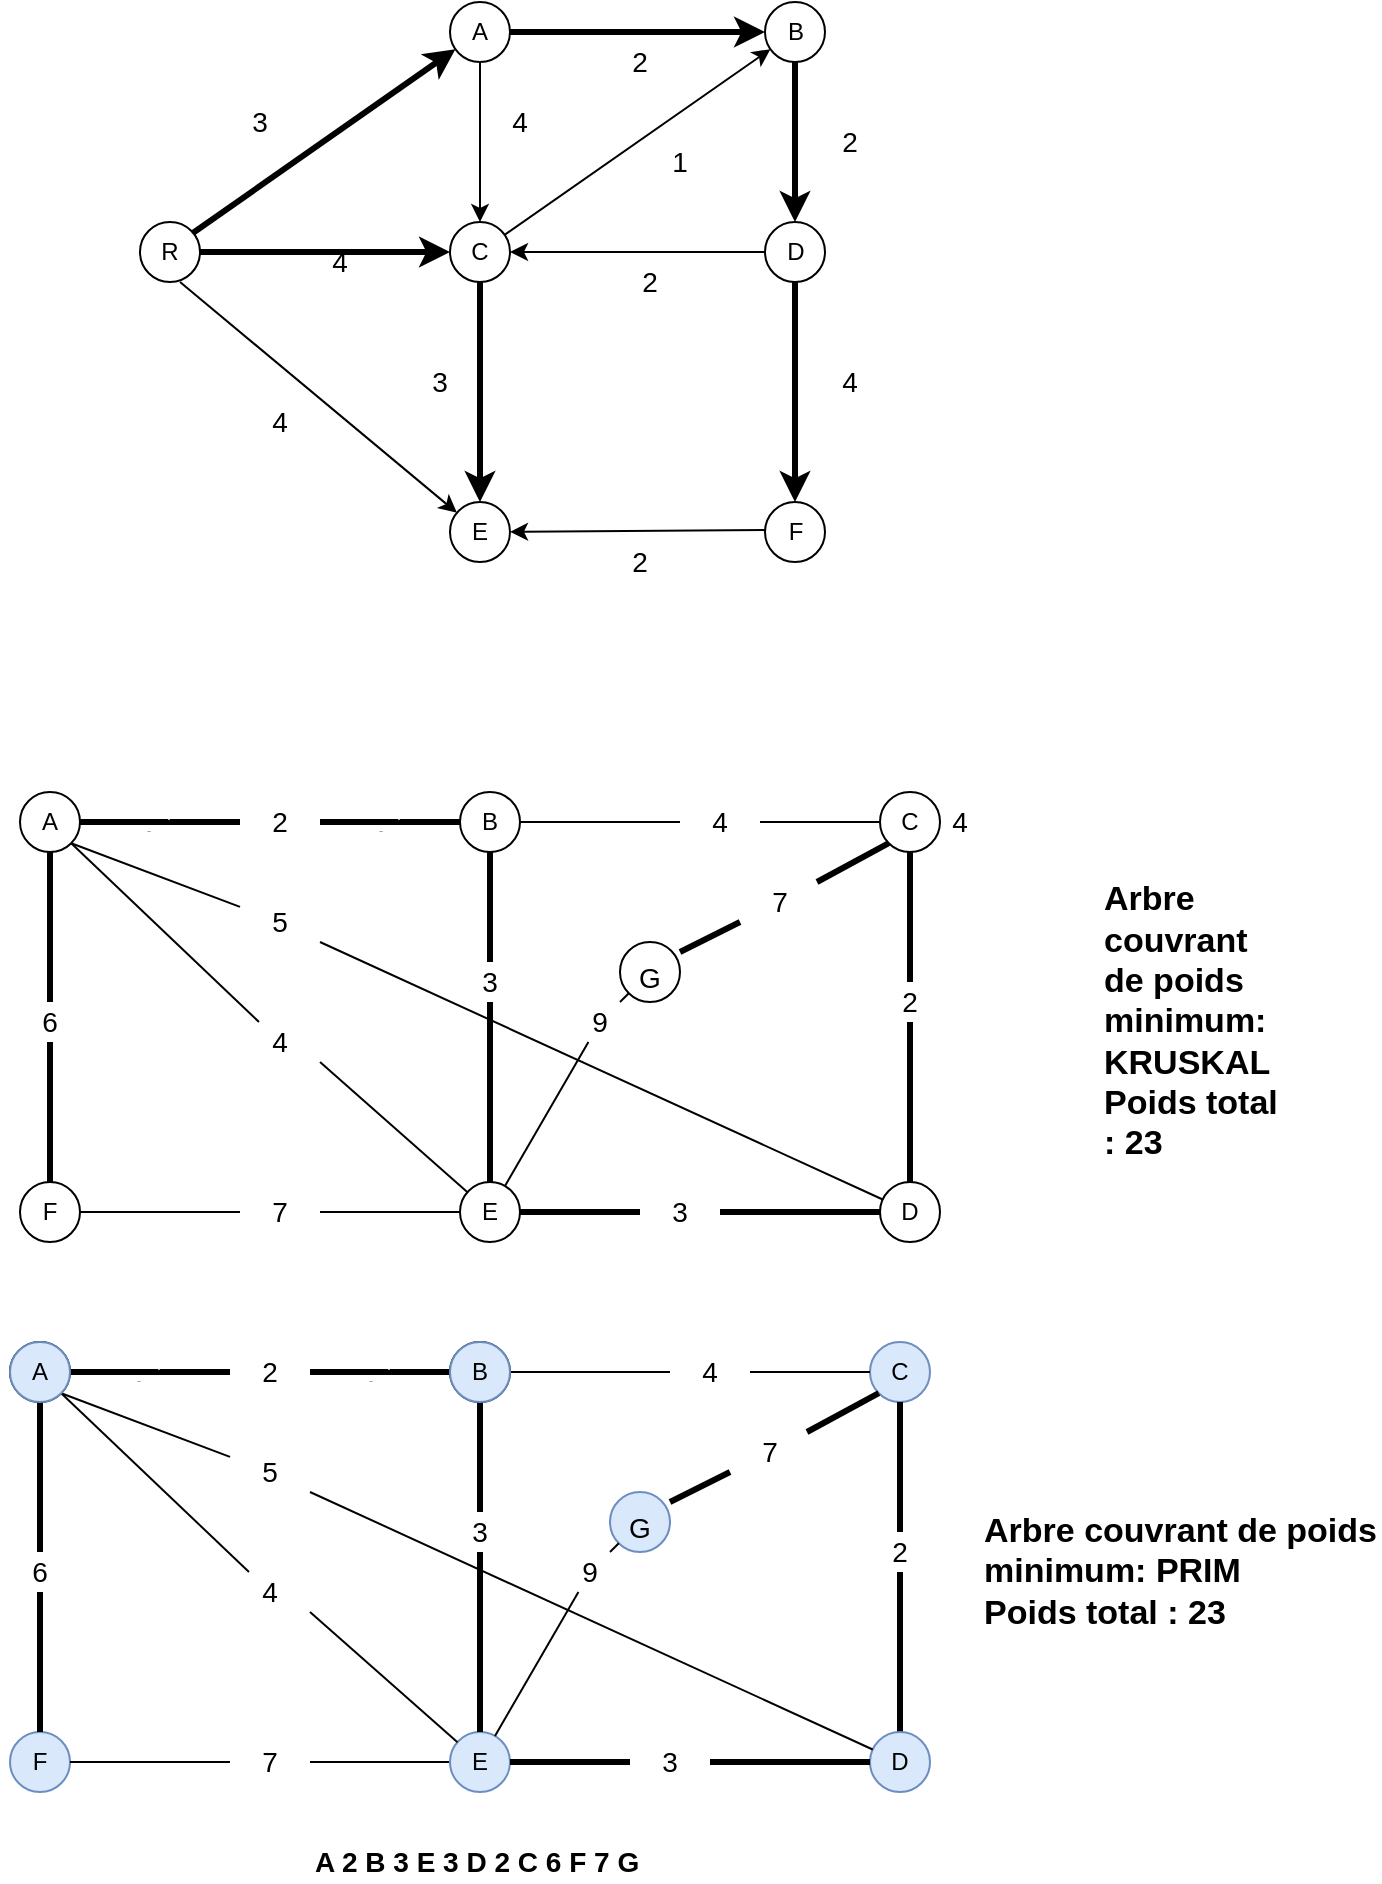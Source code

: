 <mxfile version="13.7.2" type="github">
  <diagram id="GtZ8i9lgS3yH1XoOPjZW" name="Page-1">
    <mxGraphModel dx="1102" dy="614" grid="1" gridSize="10" guides="1" tooltips="1" connect="1" arrows="1" fold="1" page="1" pageScale="1" pageWidth="827" pageHeight="1169" math="0" shadow="0">
      <root>
        <mxCell id="0" />
        <mxCell id="1" parent="0" />
        <object label="" placeholders="1" id="GZnLw8ghzT_1h8dibQ5w-348">
          <mxCell style="edgeStyle=orthogonalEdgeStyle;rounded=0;orthogonalLoop=1;jettySize=auto;html=1;endArrow=none;endFill=0;strokeWidth=3;fontSize=1;" edge="1" parent="1" source="GZnLw8ghzT_1h8dibQ5w-361" target="GZnLw8ghzT_1h8dibQ5w-353">
            <mxGeometry relative="1" as="geometry" />
          </mxCell>
        </object>
        <mxCell id="GZnLw8ghzT_1h8dibQ5w-349" value="Text" style="edgeLabel;html=1;align=center;verticalAlign=middle;resizable=0;points=[];fontSize=1;" vertex="1" connectable="0" parent="GZnLw8ghzT_1h8dibQ5w-348">
          <mxGeometry x="-0.158" y="-4" relative="1" as="geometry">
            <mxPoint as="offset" />
          </mxGeometry>
        </mxCell>
        <mxCell id="GZnLw8ghzT_1h8dibQ5w-350" value="Text" style="edgeLabel;html=1;align=center;verticalAlign=middle;resizable=0;points=[];fontSize=1;" vertex="1" connectable="0" parent="GZnLw8ghzT_1h8dibQ5w-348">
          <mxGeometry x="0.105" y="2" relative="1" as="geometry">
            <mxPoint as="offset" />
          </mxGeometry>
        </mxCell>
        <mxCell id="GZnLw8ghzT_1h8dibQ5w-320" value="" style="edgeStyle=orthogonalEdgeStyle;rounded=0;orthogonalLoop=1;jettySize=auto;html=1;endArrow=none;endFill=0;strokeWidth=1;fontSize=14;" edge="1" parent="1" source="GZnLw8ghzT_1h8dibQ5w-312">
          <mxGeometry relative="1" as="geometry">
            <mxPoint x="365" y="590" as="targetPoint" />
          </mxGeometry>
        </mxCell>
        <mxCell id="GZnLw8ghzT_1h8dibQ5w-152" style="edgeStyle=orthogonalEdgeStyle;rounded=0;orthogonalLoop=1;jettySize=auto;html=1;endArrow=none;endFill=0;strokeWidth=3;" edge="1" parent="1" source="GZnLw8ghzT_1h8dibQ5w-307" target="GZnLw8ghzT_1h8dibQ5w-159">
          <mxGeometry relative="1" as="geometry" />
        </mxCell>
        <mxCell id="GZnLw8ghzT_1h8dibQ5w-153" value="C" style="ellipse;whiteSpace=wrap;html=1;aspect=fixed;" vertex="1" parent="1">
          <mxGeometry x="560" y="585" width="30" height="30" as="geometry" />
        </mxCell>
        <mxCell id="GZnLw8ghzT_1h8dibQ5w-285" style="edgeStyle=orthogonalEdgeStyle;rounded=0;orthogonalLoop=1;jettySize=auto;html=1;entryX=0;entryY=0.5;entryDx=0;entryDy=0;endArrow=none;endFill=0;strokeWidth=1;fontSize=23;" edge="1" parent="1" source="GZnLw8ghzT_1h8dibQ5w-329" target="GZnLw8ghzT_1h8dibQ5w-163">
          <mxGeometry relative="1" as="geometry" />
        </mxCell>
        <mxCell id="GZnLw8ghzT_1h8dibQ5w-155" value="F" style="ellipse;whiteSpace=wrap;html=1;aspect=fixed;" vertex="1" parent="1">
          <mxGeometry x="130" y="780" width="30" height="30" as="geometry" />
        </mxCell>
        <mxCell id="GZnLw8ghzT_1h8dibQ5w-157" style="edgeStyle=orthogonalEdgeStyle;rounded=0;orthogonalLoop=1;jettySize=auto;html=1;endArrow=none;endFill=0;strokeWidth=3;fontSize=1;" edge="1" parent="1" source="GZnLw8ghzT_1h8dibQ5w-314" target="GZnLw8ghzT_1h8dibQ5w-155">
          <mxGeometry relative="1" as="geometry" />
        </mxCell>
        <object label="" placeholders="1" id="GZnLw8ghzT_1h8dibQ5w-288">
          <mxCell style="edgeStyle=orthogonalEdgeStyle;rounded=0;orthogonalLoop=1;jettySize=auto;html=1;endArrow=none;endFill=0;strokeWidth=3;fontSize=1;" edge="1" parent="1" source="GZnLw8ghzT_1h8dibQ5w-298" target="GZnLw8ghzT_1h8dibQ5w-160">
            <mxGeometry relative="1" as="geometry" />
          </mxCell>
        </object>
        <mxCell id="GZnLw8ghzT_1h8dibQ5w-289" value="Text" style="edgeLabel;html=1;align=center;verticalAlign=middle;resizable=0;points=[];fontSize=1;" vertex="1" connectable="0" parent="GZnLw8ghzT_1h8dibQ5w-288">
          <mxGeometry x="-0.158" y="-4" relative="1" as="geometry">
            <mxPoint as="offset" />
          </mxGeometry>
        </mxCell>
        <mxCell id="GZnLw8ghzT_1h8dibQ5w-290" value="Text" style="edgeLabel;html=1;align=center;verticalAlign=middle;resizable=0;points=[];fontSize=1;" vertex="1" connectable="0" parent="GZnLw8ghzT_1h8dibQ5w-288">
          <mxGeometry x="0.105" y="2" relative="1" as="geometry">
            <mxPoint as="offset" />
          </mxGeometry>
        </mxCell>
        <mxCell id="GZnLw8ghzT_1h8dibQ5w-158" value="A" style="ellipse;whiteSpace=wrap;html=1;aspect=fixed;" vertex="1" parent="1">
          <mxGeometry x="130" y="585" width="30" height="30" as="geometry" />
        </mxCell>
        <mxCell id="GZnLw8ghzT_1h8dibQ5w-159" value="D" style="ellipse;whiteSpace=wrap;html=1;aspect=fixed;" vertex="1" parent="1">
          <mxGeometry x="560" y="780" width="30" height="30" as="geometry" />
        </mxCell>
        <mxCell id="GZnLw8ghzT_1h8dibQ5w-396" style="edgeStyle=orthogonalEdgeStyle;rounded=0;sketch=0;orthogonalLoop=1;jettySize=auto;html=1;shadow=0;endArrow=none;endFill=0;strokeColor=#000000;strokeWidth=1;fontSize=14;" edge="1" parent="1" source="GZnLw8ghzT_1h8dibQ5w-321">
          <mxGeometry relative="1" as="geometry">
            <mxPoint x="560" y="600" as="targetPoint" />
          </mxGeometry>
        </mxCell>
        <mxCell id="GZnLw8ghzT_1h8dibQ5w-160" value="B" style="ellipse;whiteSpace=wrap;html=1;aspect=fixed;" vertex="1" parent="1">
          <mxGeometry x="350" y="585" width="30" height="30" as="geometry" />
        </mxCell>
        <mxCell id="GZnLw8ghzT_1h8dibQ5w-161" style="edgeStyle=orthogonalEdgeStyle;rounded=0;orthogonalLoop=1;jettySize=auto;html=1;endArrow=none;endFill=0;" edge="1" parent="1" source="GZnLw8ghzT_1h8dibQ5w-312" target="GZnLw8ghzT_1h8dibQ5w-160">
          <mxGeometry relative="1" as="geometry" />
        </mxCell>
        <mxCell id="GZnLw8ghzT_1h8dibQ5w-162" style="edgeStyle=orthogonalEdgeStyle;rounded=0;orthogonalLoop=1;jettySize=auto;html=1;endArrow=none;endFill=0;strokeWidth=3;fontSize=1;" edge="1" parent="1" source="GZnLw8ghzT_1h8dibQ5w-316" target="GZnLw8ghzT_1h8dibQ5w-159">
          <mxGeometry relative="1" as="geometry" />
        </mxCell>
        <mxCell id="GZnLw8ghzT_1h8dibQ5w-163" value="E" style="ellipse;whiteSpace=wrap;html=1;aspect=fixed;" vertex="1" parent="1">
          <mxGeometry x="350" y="780" width="30" height="30" as="geometry" />
        </mxCell>
        <mxCell id="GZnLw8ghzT_1h8dibQ5w-164" value="" style="endArrow=none;html=1;entryX=1;entryY=1;entryDx=0;entryDy=0;" edge="1" parent="1" source="GZnLw8ghzT_1h8dibQ5w-333" target="GZnLw8ghzT_1h8dibQ5w-158">
          <mxGeometry width="50" height="50" relative="1" as="geometry">
            <mxPoint x="500" y="530" as="sourcePoint" />
            <mxPoint x="550" y="480" as="targetPoint" />
          </mxGeometry>
        </mxCell>
        <mxCell id="GZnLw8ghzT_1h8dibQ5w-282" value="&lt;font style=&quot;font-size: 14px&quot;&gt;G&lt;/font&gt;" style="ellipse;whiteSpace=wrap;html=1;aspect=fixed;fontSize=23;" vertex="1" parent="1">
          <mxGeometry x="430" y="660" width="30" height="30" as="geometry" />
        </mxCell>
        <mxCell id="GZnLw8ghzT_1h8dibQ5w-284" value="" style="endArrow=none;html=1;strokeWidth=1;fontSize=23;" edge="1" parent="1" source="GZnLw8ghzT_1h8dibQ5w-336" target="GZnLw8ghzT_1h8dibQ5w-282">
          <mxGeometry width="50" height="50" relative="1" as="geometry">
            <mxPoint x="390" y="860" as="sourcePoint" />
            <mxPoint x="440" y="810" as="targetPoint" />
          </mxGeometry>
        </mxCell>
        <mxCell id="GZnLw8ghzT_1h8dibQ5w-286" value="" style="endArrow=none;html=1;strokeWidth=1;fontSize=23;exitX=1;exitY=1;exitDx=0;exitDy=0;" edge="1" parent="1" source="GZnLw8ghzT_1h8dibQ5w-331" target="GZnLw8ghzT_1h8dibQ5w-159">
          <mxGeometry width="50" height="50" relative="1" as="geometry">
            <mxPoint x="390" y="860" as="sourcePoint" />
            <mxPoint x="440" y="810" as="targetPoint" />
          </mxGeometry>
        </mxCell>
        <mxCell id="GZnLw8ghzT_1h8dibQ5w-298" value="2" style="text;html=1;strokeColor=none;fillColor=none;align=center;verticalAlign=middle;whiteSpace=wrap;rounded=0;fontSize=14;" vertex="1" parent="1">
          <mxGeometry x="240" y="590" width="40" height="20" as="geometry" />
        </mxCell>
        <object label="" placeholders="1" id="GZnLw8ghzT_1h8dibQ5w-304">
          <mxCell style="edgeStyle=orthogonalEdgeStyle;rounded=0;orthogonalLoop=1;jettySize=auto;html=1;endArrow=none;endFill=0;strokeWidth=3;fontSize=1;" edge="1" parent="1" source="GZnLw8ghzT_1h8dibQ5w-158" target="GZnLw8ghzT_1h8dibQ5w-298">
            <mxGeometry relative="1" as="geometry">
              <mxPoint x="160" y="600" as="sourcePoint" />
              <mxPoint x="350" y="600" as="targetPoint" />
            </mxGeometry>
          </mxCell>
        </object>
        <mxCell id="GZnLw8ghzT_1h8dibQ5w-305" value="Text" style="edgeLabel;html=1;align=center;verticalAlign=middle;resizable=0;points=[];fontSize=1;" vertex="1" connectable="0" parent="GZnLw8ghzT_1h8dibQ5w-304">
          <mxGeometry x="-0.158" y="-4" relative="1" as="geometry">
            <mxPoint as="offset" />
          </mxGeometry>
        </mxCell>
        <mxCell id="GZnLw8ghzT_1h8dibQ5w-306" value="Text" style="edgeLabel;html=1;align=center;verticalAlign=middle;resizable=0;points=[];fontSize=1;" vertex="1" connectable="0" parent="GZnLw8ghzT_1h8dibQ5w-304">
          <mxGeometry x="0.105" y="2" relative="1" as="geometry">
            <mxPoint as="offset" />
          </mxGeometry>
        </mxCell>
        <mxCell id="GZnLw8ghzT_1h8dibQ5w-307" value="2" style="text;html=1;strokeColor=none;fillColor=none;align=center;verticalAlign=middle;whiteSpace=wrap;rounded=0;fontSize=14;" vertex="1" parent="1">
          <mxGeometry x="555" y="680" width="40" height="20" as="geometry" />
        </mxCell>
        <mxCell id="GZnLw8ghzT_1h8dibQ5w-308" style="edgeStyle=orthogonalEdgeStyle;rounded=0;orthogonalLoop=1;jettySize=auto;html=1;endArrow=none;endFill=0;strokeWidth=3;" edge="1" parent="1" source="GZnLw8ghzT_1h8dibQ5w-153" target="GZnLw8ghzT_1h8dibQ5w-307">
          <mxGeometry relative="1" as="geometry">
            <mxPoint x="575" y="615" as="sourcePoint" />
            <mxPoint x="575" y="780" as="targetPoint" />
          </mxGeometry>
        </mxCell>
        <mxCell id="GZnLw8ghzT_1h8dibQ5w-309" value="" style="endArrow=none;html=1;strokeWidth=3;fontSize=14;entryX=0;entryY=1;entryDx=0;entryDy=0;" edge="1" parent="1" source="GZnLw8ghzT_1h8dibQ5w-310" target="GZnLw8ghzT_1h8dibQ5w-153">
          <mxGeometry width="50" height="50" relative="1" as="geometry">
            <mxPoint x="460" y="665" as="sourcePoint" />
            <mxPoint x="510" y="615" as="targetPoint" />
          </mxGeometry>
        </mxCell>
        <mxCell id="GZnLw8ghzT_1h8dibQ5w-310" value="7" style="text;html=1;strokeColor=none;fillColor=none;align=center;verticalAlign=middle;whiteSpace=wrap;rounded=0;fontSize=14;" vertex="1" parent="1">
          <mxGeometry x="490" y="630" width="40" height="20" as="geometry" />
        </mxCell>
        <mxCell id="GZnLw8ghzT_1h8dibQ5w-311" value="" style="endArrow=none;html=1;strokeWidth=3;fontSize=14;entryX=0;entryY=1;entryDx=0;entryDy=0;" edge="1" parent="1" target="GZnLw8ghzT_1h8dibQ5w-310">
          <mxGeometry width="50" height="50" relative="1" as="geometry">
            <mxPoint x="460" y="665" as="sourcePoint" />
            <mxPoint x="564.393" y="610.607" as="targetPoint" />
          </mxGeometry>
        </mxCell>
        <mxCell id="GZnLw8ghzT_1h8dibQ5w-312" value="3" style="text;html=1;strokeColor=none;fillColor=none;align=center;verticalAlign=middle;whiteSpace=wrap;rounded=0;fontSize=14;" vertex="1" parent="1">
          <mxGeometry x="345" y="670" width="40" height="20" as="geometry" />
        </mxCell>
        <mxCell id="GZnLw8ghzT_1h8dibQ5w-313" style="edgeStyle=orthogonalEdgeStyle;rounded=0;orthogonalLoop=1;jettySize=auto;html=1;endArrow=none;endFill=0;" edge="1" parent="1" source="GZnLw8ghzT_1h8dibQ5w-163" target="GZnLw8ghzT_1h8dibQ5w-312">
          <mxGeometry relative="1" as="geometry">
            <mxPoint x="365" y="780" as="sourcePoint" />
            <mxPoint x="365" y="615" as="targetPoint" />
          </mxGeometry>
        </mxCell>
        <mxCell id="GZnLw8ghzT_1h8dibQ5w-314" value="6" style="text;html=1;strokeColor=none;fillColor=none;align=center;verticalAlign=middle;whiteSpace=wrap;rounded=0;fontSize=14;" vertex="1" parent="1">
          <mxGeometry x="125" y="690" width="40" height="20" as="geometry" />
        </mxCell>
        <mxCell id="GZnLw8ghzT_1h8dibQ5w-315" style="edgeStyle=orthogonalEdgeStyle;rounded=0;orthogonalLoop=1;jettySize=auto;html=1;endArrow=none;endFill=0;strokeWidth=3;fontSize=1;" edge="1" parent="1" source="GZnLw8ghzT_1h8dibQ5w-158" target="GZnLw8ghzT_1h8dibQ5w-314">
          <mxGeometry relative="1" as="geometry">
            <mxPoint x="145" y="615" as="sourcePoint" />
            <mxPoint x="145" y="780" as="targetPoint" />
          </mxGeometry>
        </mxCell>
        <mxCell id="GZnLw8ghzT_1h8dibQ5w-316" value="3" style="text;html=1;strokeColor=none;fillColor=none;align=center;verticalAlign=middle;whiteSpace=wrap;rounded=0;fontSize=14;" vertex="1" parent="1">
          <mxGeometry x="440" y="785" width="40" height="20" as="geometry" />
        </mxCell>
        <mxCell id="GZnLw8ghzT_1h8dibQ5w-318" style="edgeStyle=orthogonalEdgeStyle;rounded=0;orthogonalLoop=1;jettySize=auto;html=1;endArrow=none;endFill=0;strokeWidth=1;fontSize=1;" edge="1" parent="1" source="GZnLw8ghzT_1h8dibQ5w-163" target="GZnLw8ghzT_1h8dibQ5w-316">
          <mxGeometry relative="1" as="geometry">
            <mxPoint x="380" y="795" as="sourcePoint" />
            <mxPoint x="560" y="795" as="targetPoint" />
          </mxGeometry>
        </mxCell>
        <mxCell id="GZnLw8ghzT_1h8dibQ5w-326" style="edgeStyle=orthogonalEdgeStyle;rounded=0;orthogonalLoop=1;jettySize=auto;html=1;endArrow=none;endFill=0;strokeWidth=3;" edge="1" parent="1">
          <mxGeometry relative="1" as="geometry">
            <mxPoint x="365" y="670" as="sourcePoint" />
            <mxPoint x="365" y="615" as="targetPoint" />
          </mxGeometry>
        </mxCell>
        <mxCell id="GZnLw8ghzT_1h8dibQ5w-327" style="edgeStyle=orthogonalEdgeStyle;rounded=0;orthogonalLoop=1;jettySize=auto;html=1;endArrow=none;endFill=0;strokeWidth=3;" edge="1" parent="1">
          <mxGeometry relative="1" as="geometry">
            <mxPoint x="365" y="780" as="sourcePoint" />
            <mxPoint x="365" y="690" as="targetPoint" />
          </mxGeometry>
        </mxCell>
        <mxCell id="GZnLw8ghzT_1h8dibQ5w-328" style="edgeStyle=orthogonalEdgeStyle;rounded=0;orthogonalLoop=1;jettySize=auto;html=1;endArrow=none;endFill=0;strokeWidth=3;fontSize=1;" edge="1" parent="1">
          <mxGeometry relative="1" as="geometry">
            <mxPoint x="380" y="795" as="sourcePoint" />
            <mxPoint x="440" y="795" as="targetPoint" />
          </mxGeometry>
        </mxCell>
        <mxCell id="GZnLw8ghzT_1h8dibQ5w-329" value="7" style="text;html=1;strokeColor=none;fillColor=none;align=center;verticalAlign=middle;whiteSpace=wrap;rounded=0;fontSize=14;" vertex="1" parent="1">
          <mxGeometry x="240" y="785" width="40" height="20" as="geometry" />
        </mxCell>
        <mxCell id="GZnLw8ghzT_1h8dibQ5w-330" style="edgeStyle=orthogonalEdgeStyle;rounded=0;orthogonalLoop=1;jettySize=auto;html=1;entryX=0;entryY=0.5;entryDx=0;entryDy=0;endArrow=none;endFill=0;strokeWidth=1;fontSize=23;" edge="1" parent="1" source="GZnLw8ghzT_1h8dibQ5w-155" target="GZnLw8ghzT_1h8dibQ5w-329">
          <mxGeometry relative="1" as="geometry">
            <mxPoint x="160" y="795" as="sourcePoint" />
            <mxPoint x="350" y="795" as="targetPoint" />
          </mxGeometry>
        </mxCell>
        <mxCell id="GZnLw8ghzT_1h8dibQ5w-331" value="5" style="text;html=1;strokeColor=none;fillColor=none;align=center;verticalAlign=middle;whiteSpace=wrap;rounded=0;fontSize=14;" vertex="1" parent="1">
          <mxGeometry x="240" y="640" width="40" height="20" as="geometry" />
        </mxCell>
        <mxCell id="GZnLw8ghzT_1h8dibQ5w-332" value="" style="endArrow=none;html=1;strokeWidth=1;fontSize=23;exitX=1;exitY=1;exitDx=0;exitDy=0;" edge="1" parent="1" source="GZnLw8ghzT_1h8dibQ5w-158" target="GZnLw8ghzT_1h8dibQ5w-331">
          <mxGeometry width="50" height="50" relative="1" as="geometry">
            <mxPoint x="155.607" y="610.607" as="sourcePoint" />
            <mxPoint x="561.266" y="788.969" as="targetPoint" />
          </mxGeometry>
        </mxCell>
        <mxCell id="GZnLw8ghzT_1h8dibQ5w-333" value="4" style="text;html=1;strokeColor=none;fillColor=none;align=center;verticalAlign=middle;whiteSpace=wrap;rounded=0;fontSize=14;" vertex="1" parent="1">
          <mxGeometry x="240" y="700" width="40" height="20" as="geometry" />
        </mxCell>
        <mxCell id="GZnLw8ghzT_1h8dibQ5w-334" value="" style="endArrow=none;html=1;entryX=1;entryY=1;entryDx=0;entryDy=0;" edge="1" parent="1" source="GZnLw8ghzT_1h8dibQ5w-163" target="GZnLw8ghzT_1h8dibQ5w-333">
          <mxGeometry width="50" height="50" relative="1" as="geometry">
            <mxPoint x="353.741" y="785.088" as="sourcePoint" />
            <mxPoint x="155.607" y="610.607" as="targetPoint" />
          </mxGeometry>
        </mxCell>
        <mxCell id="GZnLw8ghzT_1h8dibQ5w-336" value="9" style="text;html=1;strokeColor=none;fillColor=none;align=center;verticalAlign=middle;whiteSpace=wrap;rounded=0;fontSize=14;" vertex="1" parent="1">
          <mxGeometry x="400" y="690" width="40" height="20" as="geometry" />
        </mxCell>
        <mxCell id="GZnLw8ghzT_1h8dibQ5w-337" value="" style="endArrow=none;html=1;strokeWidth=1;fontSize=23;" edge="1" parent="1" source="GZnLw8ghzT_1h8dibQ5w-163" target="GZnLw8ghzT_1h8dibQ5w-336">
          <mxGeometry width="50" height="50" relative="1" as="geometry">
            <mxPoint x="373.294" y="782.501" as="sourcePoint" />
            <mxPoint x="436.679" y="687.481" as="targetPoint" />
          </mxGeometry>
        </mxCell>
        <mxCell id="GZnLw8ghzT_1h8dibQ5w-338" value="&lt;font style=&quot;font-size: 17px&quot;&gt;&lt;b&gt;Arbre couvrant de poids minimum: PRIM&lt;br&gt;&lt;/b&gt;&lt;b&gt;Poids total : 23&lt;/b&gt;&lt;b&gt;&lt;br&gt;&lt;/b&gt;&lt;/font&gt;" style="text;html=1;strokeColor=none;fillColor=none;align=left;verticalAlign=middle;whiteSpace=wrap;rounded=0;fontSize=14;" vertex="1" parent="1">
          <mxGeometry x="610" y="935" width="200" height="80" as="geometry" />
        </mxCell>
        <mxCell id="GZnLw8ghzT_1h8dibQ5w-340" value="" style="edgeStyle=orthogonalEdgeStyle;rounded=0;orthogonalLoop=1;jettySize=auto;html=1;endArrow=none;endFill=0;strokeWidth=1;fontSize=14;" edge="1" parent="1" source="GZnLw8ghzT_1h8dibQ5w-370">
          <mxGeometry relative="1" as="geometry">
            <mxPoint x="360" y="865" as="targetPoint" />
          </mxGeometry>
        </mxCell>
        <mxCell id="GZnLw8ghzT_1h8dibQ5w-342" style="edgeStyle=orthogonalEdgeStyle;rounded=0;orthogonalLoop=1;jettySize=auto;html=1;endArrow=none;endFill=0;strokeWidth=1;fontSize=1;" edge="1" parent="1" source="GZnLw8ghzT_1h8dibQ5w-376" target="GZnLw8ghzT_1h8dibQ5w-353">
          <mxGeometry relative="1" as="geometry" />
        </mxCell>
        <mxCell id="GZnLw8ghzT_1h8dibQ5w-343" style="edgeStyle=orthogonalEdgeStyle;rounded=0;orthogonalLoop=1;jettySize=auto;html=1;endArrow=none;endFill=0;strokeWidth=3;" edge="1" parent="1" source="GZnLw8ghzT_1h8dibQ5w-365" target="GZnLw8ghzT_1h8dibQ5w-352">
          <mxGeometry relative="1" as="geometry" />
        </mxCell>
        <mxCell id="GZnLw8ghzT_1h8dibQ5w-344" value="C" style="ellipse;whiteSpace=wrap;html=1;aspect=fixed;fillColor=#dae8fc;strokeColor=#6c8ebf;" vertex="1" parent="1">
          <mxGeometry x="555" y="860" width="30" height="30" as="geometry" />
        </mxCell>
        <mxCell id="GZnLw8ghzT_1h8dibQ5w-345" style="edgeStyle=orthogonalEdgeStyle;rounded=0;orthogonalLoop=1;jettySize=auto;html=1;entryX=0;entryY=0.5;entryDx=0;entryDy=0;endArrow=none;endFill=0;strokeWidth=1;fontSize=23;" edge="1" parent="1" source="GZnLw8ghzT_1h8dibQ5w-381" target="GZnLw8ghzT_1h8dibQ5w-356">
          <mxGeometry relative="1" as="geometry" />
        </mxCell>
        <mxCell id="GZnLw8ghzT_1h8dibQ5w-346" value="F" style="ellipse;whiteSpace=wrap;html=1;aspect=fixed;fillColor=#dae8fc;strokeColor=#6c8ebf;" vertex="1" parent="1">
          <mxGeometry x="125" y="1055" width="30" height="30" as="geometry" />
        </mxCell>
        <mxCell id="GZnLw8ghzT_1h8dibQ5w-351" value="A" style="ellipse;whiteSpace=wrap;html=1;aspect=fixed;" vertex="1" parent="1">
          <mxGeometry x="125" y="860" width="30" height="30" as="geometry" />
        </mxCell>
        <mxCell id="GZnLw8ghzT_1h8dibQ5w-352" value="D" style="ellipse;whiteSpace=wrap;html=1;aspect=fixed;fillColor=#dae8fc;strokeColor=#6c8ebf;" vertex="1" parent="1">
          <mxGeometry x="555" y="1055" width="30" height="30" as="geometry" />
        </mxCell>
        <mxCell id="GZnLw8ghzT_1h8dibQ5w-353" value="B" style="ellipse;whiteSpace=wrap;html=1;aspect=fixed;" vertex="1" parent="1">
          <mxGeometry x="345" y="860" width="30" height="30" as="geometry" />
        </mxCell>
        <mxCell id="GZnLw8ghzT_1h8dibQ5w-354" style="edgeStyle=orthogonalEdgeStyle;rounded=0;orthogonalLoop=1;jettySize=auto;html=1;endArrow=none;endFill=0;" edge="1" parent="1" source="GZnLw8ghzT_1h8dibQ5w-370" target="GZnLw8ghzT_1h8dibQ5w-353">
          <mxGeometry relative="1" as="geometry" />
        </mxCell>
        <mxCell id="GZnLw8ghzT_1h8dibQ5w-355" style="edgeStyle=orthogonalEdgeStyle;rounded=0;orthogonalLoop=1;jettySize=auto;html=1;endArrow=none;endFill=0;strokeWidth=3;fontSize=1;" edge="1" parent="1" source="GZnLw8ghzT_1h8dibQ5w-374" target="GZnLw8ghzT_1h8dibQ5w-352">
          <mxGeometry relative="1" as="geometry" />
        </mxCell>
        <mxCell id="GZnLw8ghzT_1h8dibQ5w-356" value="E" style="ellipse;whiteSpace=wrap;html=1;aspect=fixed;fillColor=#dae8fc;strokeColor=#6c8ebf;" vertex="1" parent="1">
          <mxGeometry x="345" y="1055" width="30" height="30" as="geometry" />
        </mxCell>
        <mxCell id="GZnLw8ghzT_1h8dibQ5w-357" value="" style="endArrow=none;html=1;entryX=1;entryY=1;entryDx=0;entryDy=0;" edge="1" parent="1" source="GZnLw8ghzT_1h8dibQ5w-385" target="GZnLw8ghzT_1h8dibQ5w-351">
          <mxGeometry width="50" height="50" relative="1" as="geometry">
            <mxPoint x="495" y="805" as="sourcePoint" />
            <mxPoint x="545" y="755" as="targetPoint" />
          </mxGeometry>
        </mxCell>
        <mxCell id="GZnLw8ghzT_1h8dibQ5w-358" value="&lt;font style=&quot;font-size: 14px&quot;&gt;G&lt;/font&gt;" style="ellipse;whiteSpace=wrap;html=1;aspect=fixed;fontSize=23;fillColor=#dae8fc;strokeColor=#6c8ebf;" vertex="1" parent="1">
          <mxGeometry x="425" y="935" width="30" height="30" as="geometry" />
        </mxCell>
        <mxCell id="GZnLw8ghzT_1h8dibQ5w-359" value="" style="endArrow=none;html=1;strokeWidth=1;fontSize=23;" edge="1" parent="1" source="GZnLw8ghzT_1h8dibQ5w-387" target="GZnLw8ghzT_1h8dibQ5w-358">
          <mxGeometry width="50" height="50" relative="1" as="geometry">
            <mxPoint x="385" y="1135" as="sourcePoint" />
            <mxPoint x="435" y="1085" as="targetPoint" />
          </mxGeometry>
        </mxCell>
        <mxCell id="GZnLw8ghzT_1h8dibQ5w-360" value="" style="endArrow=none;html=1;strokeWidth=1;fontSize=23;exitX=1;exitY=1;exitDx=0;exitDy=0;" edge="1" parent="1" source="GZnLw8ghzT_1h8dibQ5w-383" target="GZnLw8ghzT_1h8dibQ5w-352">
          <mxGeometry width="50" height="50" relative="1" as="geometry">
            <mxPoint x="385" y="1135" as="sourcePoint" />
            <mxPoint x="435" y="1085" as="targetPoint" />
          </mxGeometry>
        </mxCell>
        <mxCell id="GZnLw8ghzT_1h8dibQ5w-361" value="2" style="text;html=1;strokeColor=none;fillColor=none;align=center;verticalAlign=middle;whiteSpace=wrap;rounded=0;fontSize=14;" vertex="1" parent="1">
          <mxGeometry x="235" y="865" width="40" height="20" as="geometry" />
        </mxCell>
        <object label="" placeholders="1" id="GZnLw8ghzT_1h8dibQ5w-362">
          <mxCell style="edgeStyle=orthogonalEdgeStyle;rounded=0;orthogonalLoop=1;jettySize=auto;html=1;endArrow=none;endFill=0;strokeWidth=3;fontSize=1;" edge="1" parent="1" source="GZnLw8ghzT_1h8dibQ5w-351" target="GZnLw8ghzT_1h8dibQ5w-361">
            <mxGeometry relative="1" as="geometry">
              <mxPoint x="155" y="875" as="sourcePoint" />
              <mxPoint x="345" y="875" as="targetPoint" />
            </mxGeometry>
          </mxCell>
        </object>
        <mxCell id="GZnLw8ghzT_1h8dibQ5w-363" value="Text" style="edgeLabel;html=1;align=center;verticalAlign=middle;resizable=0;points=[];fontSize=1;" vertex="1" connectable="0" parent="GZnLw8ghzT_1h8dibQ5w-362">
          <mxGeometry x="-0.158" y="-4" relative="1" as="geometry">
            <mxPoint as="offset" />
          </mxGeometry>
        </mxCell>
        <mxCell id="GZnLw8ghzT_1h8dibQ5w-364" value="Text" style="edgeLabel;html=1;align=center;verticalAlign=middle;resizable=0;points=[];fontSize=1;" vertex="1" connectable="0" parent="GZnLw8ghzT_1h8dibQ5w-362">
          <mxGeometry x="0.105" y="2" relative="1" as="geometry">
            <mxPoint as="offset" />
          </mxGeometry>
        </mxCell>
        <mxCell id="GZnLw8ghzT_1h8dibQ5w-365" value="2" style="text;html=1;strokeColor=none;fillColor=none;align=center;verticalAlign=middle;whiteSpace=wrap;rounded=0;fontSize=14;" vertex="1" parent="1">
          <mxGeometry x="550" y="955" width="40" height="20" as="geometry" />
        </mxCell>
        <mxCell id="GZnLw8ghzT_1h8dibQ5w-366" style="edgeStyle=orthogonalEdgeStyle;rounded=0;orthogonalLoop=1;jettySize=auto;html=1;endArrow=none;endFill=0;strokeWidth=3;" edge="1" parent="1" source="GZnLw8ghzT_1h8dibQ5w-344" target="GZnLw8ghzT_1h8dibQ5w-365">
          <mxGeometry relative="1" as="geometry">
            <mxPoint x="570" y="890" as="sourcePoint" />
            <mxPoint x="570" y="1055" as="targetPoint" />
          </mxGeometry>
        </mxCell>
        <mxCell id="GZnLw8ghzT_1h8dibQ5w-367" value="" style="endArrow=none;html=1;strokeWidth=3;fontSize=14;entryX=0;entryY=1;entryDx=0;entryDy=0;" edge="1" parent="1" source="GZnLw8ghzT_1h8dibQ5w-368" target="GZnLw8ghzT_1h8dibQ5w-344">
          <mxGeometry width="50" height="50" relative="1" as="geometry">
            <mxPoint x="455" y="940" as="sourcePoint" />
            <mxPoint x="505" y="890" as="targetPoint" />
          </mxGeometry>
        </mxCell>
        <mxCell id="GZnLw8ghzT_1h8dibQ5w-368" value="7" style="text;html=1;strokeColor=none;fillColor=none;align=center;verticalAlign=middle;whiteSpace=wrap;rounded=0;fontSize=14;" vertex="1" parent="1">
          <mxGeometry x="485" y="905" width="40" height="20" as="geometry" />
        </mxCell>
        <mxCell id="GZnLw8ghzT_1h8dibQ5w-369" value="" style="endArrow=none;html=1;strokeWidth=3;fontSize=14;entryX=0;entryY=1;entryDx=0;entryDy=0;" edge="1" parent="1" target="GZnLw8ghzT_1h8dibQ5w-368">
          <mxGeometry width="50" height="50" relative="1" as="geometry">
            <mxPoint x="455" y="940" as="sourcePoint" />
            <mxPoint x="559.393" y="885.607" as="targetPoint" />
          </mxGeometry>
        </mxCell>
        <mxCell id="GZnLw8ghzT_1h8dibQ5w-370" value="3" style="text;html=1;strokeColor=none;fillColor=none;align=center;verticalAlign=middle;whiteSpace=wrap;rounded=0;fontSize=14;" vertex="1" parent="1">
          <mxGeometry x="340" y="945" width="40" height="20" as="geometry" />
        </mxCell>
        <mxCell id="GZnLw8ghzT_1h8dibQ5w-371" style="edgeStyle=orthogonalEdgeStyle;rounded=0;orthogonalLoop=1;jettySize=auto;html=1;endArrow=none;endFill=0;" edge="1" parent="1" source="GZnLw8ghzT_1h8dibQ5w-356" target="GZnLw8ghzT_1h8dibQ5w-370">
          <mxGeometry relative="1" as="geometry">
            <mxPoint x="360" y="1055" as="sourcePoint" />
            <mxPoint x="360" y="890" as="targetPoint" />
          </mxGeometry>
        </mxCell>
        <mxCell id="GZnLw8ghzT_1h8dibQ5w-373" style="edgeStyle=orthogonalEdgeStyle;rounded=0;orthogonalLoop=1;jettySize=auto;html=1;endArrow=none;endFill=0;strokeWidth=3;fontSize=1;entryX=0.5;entryY=0;entryDx=0;entryDy=0;" edge="1" parent="1" source="GZnLw8ghzT_1h8dibQ5w-372" target="GZnLw8ghzT_1h8dibQ5w-346">
          <mxGeometry relative="1" as="geometry">
            <mxPoint x="140" y="890" as="sourcePoint" />
            <mxPoint x="140" y="1055" as="targetPoint" />
          </mxGeometry>
        </mxCell>
        <mxCell id="GZnLw8ghzT_1h8dibQ5w-374" value="3" style="text;html=1;strokeColor=none;fillColor=none;align=center;verticalAlign=middle;whiteSpace=wrap;rounded=0;fontSize=14;" vertex="1" parent="1">
          <mxGeometry x="435" y="1060" width="40" height="20" as="geometry" />
        </mxCell>
        <mxCell id="GZnLw8ghzT_1h8dibQ5w-375" style="edgeStyle=orthogonalEdgeStyle;rounded=0;orthogonalLoop=1;jettySize=auto;html=1;endArrow=none;endFill=0;strokeWidth=1;fontSize=1;" edge="1" parent="1" source="GZnLw8ghzT_1h8dibQ5w-356" target="GZnLw8ghzT_1h8dibQ5w-374">
          <mxGeometry relative="1" as="geometry">
            <mxPoint x="375" y="1070" as="sourcePoint" />
            <mxPoint x="555" y="1070" as="targetPoint" />
          </mxGeometry>
        </mxCell>
        <mxCell id="GZnLw8ghzT_1h8dibQ5w-376" value="4" style="text;html=1;strokeColor=none;fillColor=none;align=center;verticalAlign=middle;whiteSpace=wrap;rounded=0;fontSize=14;" vertex="1" parent="1">
          <mxGeometry x="455" y="865" width="40" height="20" as="geometry" />
        </mxCell>
        <mxCell id="GZnLw8ghzT_1h8dibQ5w-377" style="edgeStyle=orthogonalEdgeStyle;rounded=0;orthogonalLoop=1;jettySize=auto;html=1;endArrow=none;endFill=0;strokeWidth=1;fontSize=1;" edge="1" parent="1" source="GZnLw8ghzT_1h8dibQ5w-344" target="GZnLw8ghzT_1h8dibQ5w-376">
          <mxGeometry relative="1" as="geometry">
            <mxPoint x="555" y="875" as="sourcePoint" />
            <mxPoint x="375" y="875" as="targetPoint" />
          </mxGeometry>
        </mxCell>
        <mxCell id="GZnLw8ghzT_1h8dibQ5w-378" style="edgeStyle=orthogonalEdgeStyle;rounded=0;orthogonalLoop=1;jettySize=auto;html=1;endArrow=none;endFill=0;strokeWidth=3;" edge="1" parent="1">
          <mxGeometry relative="1" as="geometry">
            <mxPoint x="360" y="945" as="sourcePoint" />
            <mxPoint x="360" y="890" as="targetPoint" />
          </mxGeometry>
        </mxCell>
        <mxCell id="GZnLw8ghzT_1h8dibQ5w-379" style="edgeStyle=orthogonalEdgeStyle;rounded=0;orthogonalLoop=1;jettySize=auto;html=1;endArrow=none;endFill=0;strokeWidth=3;" edge="1" parent="1">
          <mxGeometry relative="1" as="geometry">
            <mxPoint x="360" y="1055" as="sourcePoint" />
            <mxPoint x="360" y="965" as="targetPoint" />
          </mxGeometry>
        </mxCell>
        <mxCell id="GZnLw8ghzT_1h8dibQ5w-380" style="edgeStyle=orthogonalEdgeStyle;rounded=0;orthogonalLoop=1;jettySize=auto;html=1;endArrow=none;endFill=0;strokeWidth=3;fontSize=1;" edge="1" parent="1">
          <mxGeometry relative="1" as="geometry">
            <mxPoint x="375" y="1070" as="sourcePoint" />
            <mxPoint x="435" y="1070" as="targetPoint" />
          </mxGeometry>
        </mxCell>
        <mxCell id="GZnLw8ghzT_1h8dibQ5w-381" value="7" style="text;html=1;strokeColor=none;fillColor=none;align=center;verticalAlign=middle;whiteSpace=wrap;rounded=0;fontSize=14;" vertex="1" parent="1">
          <mxGeometry x="235" y="1060" width="40" height="20" as="geometry" />
        </mxCell>
        <mxCell id="GZnLw8ghzT_1h8dibQ5w-382" style="edgeStyle=orthogonalEdgeStyle;rounded=0;orthogonalLoop=1;jettySize=auto;html=1;entryX=0;entryY=0.5;entryDx=0;entryDy=0;endArrow=none;endFill=0;strokeWidth=1;fontSize=23;" edge="1" parent="1" source="GZnLw8ghzT_1h8dibQ5w-346" target="GZnLw8ghzT_1h8dibQ5w-381">
          <mxGeometry relative="1" as="geometry">
            <mxPoint x="155" y="1070" as="sourcePoint" />
            <mxPoint x="345" y="1070" as="targetPoint" />
          </mxGeometry>
        </mxCell>
        <mxCell id="GZnLw8ghzT_1h8dibQ5w-383" value="5" style="text;html=1;strokeColor=none;fillColor=none;align=center;verticalAlign=middle;whiteSpace=wrap;rounded=0;fontSize=14;" vertex="1" parent="1">
          <mxGeometry x="235" y="915" width="40" height="20" as="geometry" />
        </mxCell>
        <mxCell id="GZnLw8ghzT_1h8dibQ5w-384" value="" style="endArrow=none;html=1;strokeWidth=1;fontSize=23;exitX=1;exitY=1;exitDx=0;exitDy=0;" edge="1" parent="1" source="GZnLw8ghzT_1h8dibQ5w-351" target="GZnLw8ghzT_1h8dibQ5w-383">
          <mxGeometry width="50" height="50" relative="1" as="geometry">
            <mxPoint x="150.607" y="885.607" as="sourcePoint" />
            <mxPoint x="556.266" y="1063.969" as="targetPoint" />
          </mxGeometry>
        </mxCell>
        <mxCell id="GZnLw8ghzT_1h8dibQ5w-385" value="4" style="text;html=1;strokeColor=none;fillColor=none;align=center;verticalAlign=middle;whiteSpace=wrap;rounded=0;fontSize=14;" vertex="1" parent="1">
          <mxGeometry x="235" y="975" width="40" height="20" as="geometry" />
        </mxCell>
        <mxCell id="GZnLw8ghzT_1h8dibQ5w-386" value="" style="endArrow=none;html=1;entryX=1;entryY=1;entryDx=0;entryDy=0;" edge="1" parent="1" source="GZnLw8ghzT_1h8dibQ5w-356" target="GZnLw8ghzT_1h8dibQ5w-385">
          <mxGeometry width="50" height="50" relative="1" as="geometry">
            <mxPoint x="348.741" y="1060.088" as="sourcePoint" />
            <mxPoint x="150.607" y="885.607" as="targetPoint" />
          </mxGeometry>
        </mxCell>
        <mxCell id="GZnLw8ghzT_1h8dibQ5w-387" value="9" style="text;html=1;strokeColor=none;fillColor=none;align=center;verticalAlign=middle;whiteSpace=wrap;rounded=0;fontSize=14;" vertex="1" parent="1">
          <mxGeometry x="395" y="965" width="40" height="20" as="geometry" />
        </mxCell>
        <mxCell id="GZnLw8ghzT_1h8dibQ5w-388" value="" style="endArrow=none;html=1;strokeWidth=1;fontSize=23;" edge="1" parent="1" source="GZnLw8ghzT_1h8dibQ5w-356" target="GZnLw8ghzT_1h8dibQ5w-387">
          <mxGeometry width="50" height="50" relative="1" as="geometry">
            <mxPoint x="368.294" y="1057.501" as="sourcePoint" />
            <mxPoint x="431.679" y="962.481" as="targetPoint" />
          </mxGeometry>
        </mxCell>
        <mxCell id="GZnLw8ghzT_1h8dibQ5w-372" value="6" style="text;html=1;strokeColor=none;fillColor=none;align=center;verticalAlign=middle;whiteSpace=wrap;rounded=0;fontSize=14;" vertex="1" parent="1">
          <mxGeometry x="120" y="965" width="40" height="20" as="geometry" />
        </mxCell>
        <mxCell id="GZnLw8ghzT_1h8dibQ5w-391" style="edgeStyle=orthogonalEdgeStyle;rounded=0;orthogonalLoop=1;jettySize=auto;html=1;endArrow=none;endFill=0;strokeWidth=3;fontSize=1;entryX=0.5;entryY=0;entryDx=0;entryDy=0;" edge="1" parent="1" source="GZnLw8ghzT_1h8dibQ5w-351" target="GZnLw8ghzT_1h8dibQ5w-372">
          <mxGeometry relative="1" as="geometry">
            <mxPoint x="140" y="890" as="sourcePoint" />
            <mxPoint x="140" y="1055" as="targetPoint" />
          </mxGeometry>
        </mxCell>
        <mxCell id="GZnLw8ghzT_1h8dibQ5w-394" value="4" style="text;html=1;strokeColor=none;fillColor=none;align=center;verticalAlign=middle;whiteSpace=wrap;rounded=0;fontSize=14;" vertex="1" parent="1">
          <mxGeometry x="580" y="590" width="40" height="20" as="geometry" />
        </mxCell>
        <mxCell id="GZnLw8ghzT_1h8dibQ5w-321" value="4" style="text;html=1;strokeColor=none;fillColor=none;align=center;verticalAlign=middle;whiteSpace=wrap;rounded=0;fontSize=14;" vertex="1" parent="1">
          <mxGeometry x="460" y="590" width="40" height="20" as="geometry" />
        </mxCell>
        <mxCell id="GZnLw8ghzT_1h8dibQ5w-397" style="edgeStyle=orthogonalEdgeStyle;rounded=0;sketch=0;orthogonalLoop=1;jettySize=auto;html=1;shadow=0;endArrow=none;endFill=0;strokeColor=#000000;strokeWidth=1;fontSize=14;" edge="1" parent="1" source="GZnLw8ghzT_1h8dibQ5w-160" target="GZnLw8ghzT_1h8dibQ5w-321">
          <mxGeometry relative="1" as="geometry">
            <mxPoint x="560" y="600" as="targetPoint" />
            <mxPoint x="380" y="600" as="sourcePoint" />
          </mxGeometry>
        </mxCell>
        <mxCell id="GZnLw8ghzT_1h8dibQ5w-401" value="B" style="ellipse;whiteSpace=wrap;html=1;aspect=fixed;fillColor=#dae8fc;strokeColor=#6c8ebf;" vertex="1" parent="1">
          <mxGeometry x="345" y="860" width="30" height="30" as="geometry" />
        </mxCell>
        <mxCell id="GZnLw8ghzT_1h8dibQ5w-402" value="A" style="ellipse;whiteSpace=wrap;html=1;aspect=fixed;fillColor=#dae8fc;strokeColor=#6c8ebf;" vertex="1" parent="1">
          <mxGeometry x="125" y="860" width="30" height="30" as="geometry" />
        </mxCell>
        <mxCell id="GZnLw8ghzT_1h8dibQ5w-411" value="&lt;font style=&quot;font-size: 17px&quot;&gt;&lt;b&gt;Arbre couvrant de poids minimum: KRUSKAL&amp;nbsp;&amp;nbsp;&lt;br&gt;Poids total : 23&lt;br&gt;&lt;/b&gt;&lt;/font&gt;" style="text;html=1;strokeColor=none;fillColor=none;align=left;verticalAlign=middle;whiteSpace=wrap;rounded=0;fontSize=14;" vertex="1" parent="1">
          <mxGeometry x="670" y="660" width="40" height="80" as="geometry" />
        </mxCell>
        <mxCell id="GZnLw8ghzT_1h8dibQ5w-412" value="&lt;b&gt;A 2 B 3 E 3 D 2 C 6 F 7 G&amp;nbsp;&lt;/b&gt;" style="text;html=1;strokeColor=none;fillColor=none;align=center;verticalAlign=middle;whiteSpace=wrap;rounded=0;fontSize=14;" vertex="1" parent="1">
          <mxGeometry x="187.5" y="1110" width="345" height="20" as="geometry" />
        </mxCell>
        <mxCell id="GZnLw8ghzT_1h8dibQ5w-416" value="A" style="ellipse;whiteSpace=wrap;html=1;aspect=fixed;" vertex="1" parent="1">
          <mxGeometry x="345" y="190" width="30" height="30" as="geometry" />
        </mxCell>
        <mxCell id="GZnLw8ghzT_1h8dibQ5w-417" value="C" style="ellipse;whiteSpace=wrap;html=1;aspect=fixed;" vertex="1" parent="1">
          <mxGeometry x="345" y="300" width="30" height="30" as="geometry" />
        </mxCell>
        <mxCell id="GZnLw8ghzT_1h8dibQ5w-418" value="E" style="ellipse;whiteSpace=wrap;html=1;aspect=fixed;" vertex="1" parent="1">
          <mxGeometry x="345" y="440" width="30" height="30" as="geometry" />
        </mxCell>
        <mxCell id="GZnLw8ghzT_1h8dibQ5w-420" value="D" style="ellipse;whiteSpace=wrap;html=1;aspect=fixed;" vertex="1" parent="1">
          <mxGeometry x="502.5" y="300" width="30" height="30" as="geometry" />
        </mxCell>
        <mxCell id="GZnLw8ghzT_1h8dibQ5w-421" value="B" style="ellipse;whiteSpace=wrap;html=1;aspect=fixed;" vertex="1" parent="1">
          <mxGeometry x="502.5" y="190" width="30" height="30" as="geometry" />
        </mxCell>
        <mxCell id="GZnLw8ghzT_1h8dibQ5w-424" value="" style="endArrow=classic;html=1;shadow=0;strokeColor=#000000;strokeWidth=3;fontSize=14;" edge="1" parent="1" target="GZnLw8ghzT_1h8dibQ5w-416">
          <mxGeometry width="50" height="50" relative="1" as="geometry">
            <mxPoint x="210" y="310" as="sourcePoint" />
            <mxPoint x="260" y="260" as="targetPoint" />
          </mxGeometry>
        </mxCell>
        <mxCell id="GZnLw8ghzT_1h8dibQ5w-425" value="" style="endArrow=classic;html=1;shadow=0;strokeColor=#000000;strokeWidth=3;fontSize=14;exitX=1;exitY=0.5;exitDx=0;exitDy=0;" edge="1" parent="1" source="GZnLw8ghzT_1h8dibQ5w-416" target="GZnLw8ghzT_1h8dibQ5w-421">
          <mxGeometry width="50" height="50" relative="1" as="geometry">
            <mxPoint x="220" y="320" as="sourcePoint" />
            <mxPoint x="357.712" y="223.602" as="targetPoint" />
          </mxGeometry>
        </mxCell>
        <mxCell id="GZnLw8ghzT_1h8dibQ5w-426" value="" style="endArrow=classic;html=1;shadow=0;strokeColor=#000000;strokeWidth=1;fontSize=14;" edge="1" parent="1" source="GZnLw8ghzT_1h8dibQ5w-417" target="GZnLw8ghzT_1h8dibQ5w-421">
          <mxGeometry width="50" height="50" relative="1" as="geometry">
            <mxPoint x="230" y="330" as="sourcePoint" />
            <mxPoint x="367.712" y="233.602" as="targetPoint" />
          </mxGeometry>
        </mxCell>
        <mxCell id="GZnLw8ghzT_1h8dibQ5w-427" value="" style="endArrow=classic;html=1;shadow=0;strokeColor=#000000;strokeWidth=3;fontSize=14;" edge="1" parent="1" source="GZnLw8ghzT_1h8dibQ5w-421" target="GZnLw8ghzT_1h8dibQ5w-420">
          <mxGeometry width="50" height="50" relative="1" as="geometry">
            <mxPoint x="240" y="340" as="sourcePoint" />
            <mxPoint x="377.712" y="243.602" as="targetPoint" />
          </mxGeometry>
        </mxCell>
        <mxCell id="GZnLw8ghzT_1h8dibQ5w-428" value="" style="endArrow=classic;html=1;shadow=0;strokeColor=#000000;strokeWidth=3;fontSize=14;" edge="1" parent="1" source="GZnLw8ghzT_1h8dibQ5w-417" target="GZnLw8ghzT_1h8dibQ5w-418">
          <mxGeometry width="50" height="50" relative="1" as="geometry">
            <mxPoint x="250" y="350" as="sourcePoint" />
            <mxPoint x="387.712" y="253.602" as="targetPoint" />
          </mxGeometry>
        </mxCell>
        <mxCell id="GZnLw8ghzT_1h8dibQ5w-429" value="" style="endArrow=classic;html=1;shadow=0;strokeColor=#000000;strokeWidth=1;fontSize=14;" edge="1" parent="1" target="GZnLw8ghzT_1h8dibQ5w-418">
          <mxGeometry width="50" height="50" relative="1" as="geometry">
            <mxPoint x="510" y="454" as="sourcePoint" />
            <mxPoint x="397.712" y="263.602" as="targetPoint" />
          </mxGeometry>
        </mxCell>
        <mxCell id="GZnLw8ghzT_1h8dibQ5w-415" value="R" style="ellipse;whiteSpace=wrap;html=1;aspect=fixed;" vertex="1" parent="1">
          <mxGeometry x="190" y="300" width="30" height="30" as="geometry" />
        </mxCell>
        <mxCell id="GZnLw8ghzT_1h8dibQ5w-419" value="F" style="ellipse;whiteSpace=wrap;html=1;aspect=fixed;" vertex="1" parent="1">
          <mxGeometry x="502.5" y="440" width="30" height="30" as="geometry" />
        </mxCell>
        <mxCell id="GZnLw8ghzT_1h8dibQ5w-430" value="3" style="text;html=1;strokeColor=none;fillColor=none;align=center;verticalAlign=middle;whiteSpace=wrap;rounded=0;fontSize=14;" vertex="1" parent="1">
          <mxGeometry x="230" y="240" width="40" height="20" as="geometry" />
        </mxCell>
        <mxCell id="GZnLw8ghzT_1h8dibQ5w-432" value="3" style="text;html=1;strokeColor=none;fillColor=none;align=center;verticalAlign=middle;whiteSpace=wrap;rounded=0;fontSize=14;" vertex="1" parent="1">
          <mxGeometry x="320" y="370" width="40" height="20" as="geometry" />
        </mxCell>
        <mxCell id="GZnLw8ghzT_1h8dibQ5w-436" value="" style="endArrow=classic;html=1;shadow=0;strokeColor=#000000;strokeWidth=1;fontSize=14;exitX=0.5;exitY=1;exitDx=0;exitDy=0;" edge="1" parent="1" source="GZnLw8ghzT_1h8dibQ5w-416" target="GZnLw8ghzT_1h8dibQ5w-417">
          <mxGeometry width="50" height="50" relative="1" as="geometry">
            <mxPoint x="390" y="510" as="sourcePoint" />
            <mxPoint x="440" y="460" as="targetPoint" />
          </mxGeometry>
        </mxCell>
        <mxCell id="GZnLw8ghzT_1h8dibQ5w-437" value="4" style="text;html=1;strokeColor=none;fillColor=none;align=center;verticalAlign=middle;whiteSpace=wrap;rounded=0;fontSize=14;" vertex="1" parent="1">
          <mxGeometry x="360" y="240" width="40" height="20" as="geometry" />
        </mxCell>
        <mxCell id="GZnLw8ghzT_1h8dibQ5w-438" value="" style="endArrow=classic;html=1;shadow=0;strokeColor=#000000;strokeWidth=3;fontSize=14;" edge="1" parent="1" source="GZnLw8ghzT_1h8dibQ5w-415" target="GZnLw8ghzT_1h8dibQ5w-417">
          <mxGeometry width="50" height="50" relative="1" as="geometry">
            <mxPoint x="390" y="510" as="sourcePoint" />
            <mxPoint x="440" y="460" as="targetPoint" />
          </mxGeometry>
        </mxCell>
        <mxCell id="GZnLw8ghzT_1h8dibQ5w-439" value="4" style="text;html=1;strokeColor=none;fillColor=none;align=center;verticalAlign=middle;whiteSpace=wrap;rounded=0;fontSize=14;" vertex="1" parent="1">
          <mxGeometry x="270" y="310" width="40" height="20" as="geometry" />
        </mxCell>
        <mxCell id="GZnLw8ghzT_1h8dibQ5w-441" value="" style="endArrow=classic;html=1;shadow=0;strokeColor=#000000;strokeWidth=3;fontSize=14;" edge="1" parent="1" source="GZnLw8ghzT_1h8dibQ5w-420" target="GZnLw8ghzT_1h8dibQ5w-419">
          <mxGeometry width="50" height="50" relative="1" as="geometry">
            <mxPoint x="390" y="510" as="sourcePoint" />
            <mxPoint x="440" y="460" as="targetPoint" />
          </mxGeometry>
        </mxCell>
        <mxCell id="GZnLw8ghzT_1h8dibQ5w-442" value="4" style="text;html=1;strokeColor=none;fillColor=none;align=center;verticalAlign=middle;whiteSpace=wrap;rounded=0;fontSize=14;" vertex="1" parent="1">
          <mxGeometry x="525" y="370" width="40" height="20" as="geometry" />
        </mxCell>
        <mxCell id="GZnLw8ghzT_1h8dibQ5w-443" value="2" style="text;html=1;strokeColor=none;fillColor=none;align=center;verticalAlign=middle;whiteSpace=wrap;rounded=0;fontSize=14;" vertex="1" parent="1">
          <mxGeometry x="525" y="250" width="40" height="20" as="geometry" />
        </mxCell>
        <mxCell id="GZnLw8ghzT_1h8dibQ5w-444" value="2" style="text;html=1;strokeColor=none;fillColor=none;align=center;verticalAlign=middle;whiteSpace=wrap;rounded=0;fontSize=14;" vertex="1" parent="1">
          <mxGeometry x="420" y="210" width="40" height="20" as="geometry" />
        </mxCell>
        <mxCell id="GZnLw8ghzT_1h8dibQ5w-445" value="" style="endArrow=classic;html=1;shadow=0;strokeColor=#000000;strokeWidth=1;fontSize=14;exitX=0;exitY=0.5;exitDx=0;exitDy=0;entryX=1;entryY=0.5;entryDx=0;entryDy=0;" edge="1" parent="1" source="GZnLw8ghzT_1h8dibQ5w-420" target="GZnLw8ghzT_1h8dibQ5w-417">
          <mxGeometry width="50" height="50" relative="1" as="geometry">
            <mxPoint x="390" y="510" as="sourcePoint" />
            <mxPoint x="440" y="460" as="targetPoint" />
          </mxGeometry>
        </mxCell>
        <mxCell id="GZnLw8ghzT_1h8dibQ5w-446" value="2" style="text;html=1;strokeColor=none;fillColor=none;align=center;verticalAlign=middle;whiteSpace=wrap;rounded=0;fontSize=14;" vertex="1" parent="1">
          <mxGeometry x="425" y="320" width="40" height="20" as="geometry" />
        </mxCell>
        <mxCell id="GZnLw8ghzT_1h8dibQ5w-447" value="2" style="text;html=1;strokeColor=none;fillColor=none;align=center;verticalAlign=middle;whiteSpace=wrap;rounded=0;fontSize=14;" vertex="1" parent="1">
          <mxGeometry x="420" y="460" width="40" height="20" as="geometry" />
        </mxCell>
        <mxCell id="GZnLw8ghzT_1h8dibQ5w-448" value="1" style="text;html=1;strokeColor=none;fillColor=none;align=center;verticalAlign=middle;whiteSpace=wrap;rounded=0;fontSize=14;" vertex="1" parent="1">
          <mxGeometry x="440" y="260" width="40" height="20" as="geometry" />
        </mxCell>
        <mxCell id="GZnLw8ghzT_1h8dibQ5w-450" value="" style="endArrow=classic;html=1;shadow=0;strokeColor=#000000;strokeWidth=1;fontSize=14;" edge="1" parent="1" target="GZnLw8ghzT_1h8dibQ5w-418">
          <mxGeometry width="50" height="50" relative="1" as="geometry">
            <mxPoint x="210" y="330" as="sourcePoint" />
            <mxPoint x="440" y="460" as="targetPoint" />
          </mxGeometry>
        </mxCell>
        <mxCell id="GZnLw8ghzT_1h8dibQ5w-452" value="4" style="text;html=1;strokeColor=none;fillColor=none;align=center;verticalAlign=middle;whiteSpace=wrap;rounded=0;fontSize=14;" vertex="1" parent="1">
          <mxGeometry x="240" y="390" width="40" height="20" as="geometry" />
        </mxCell>
      </root>
    </mxGraphModel>
  </diagram>
</mxfile>
